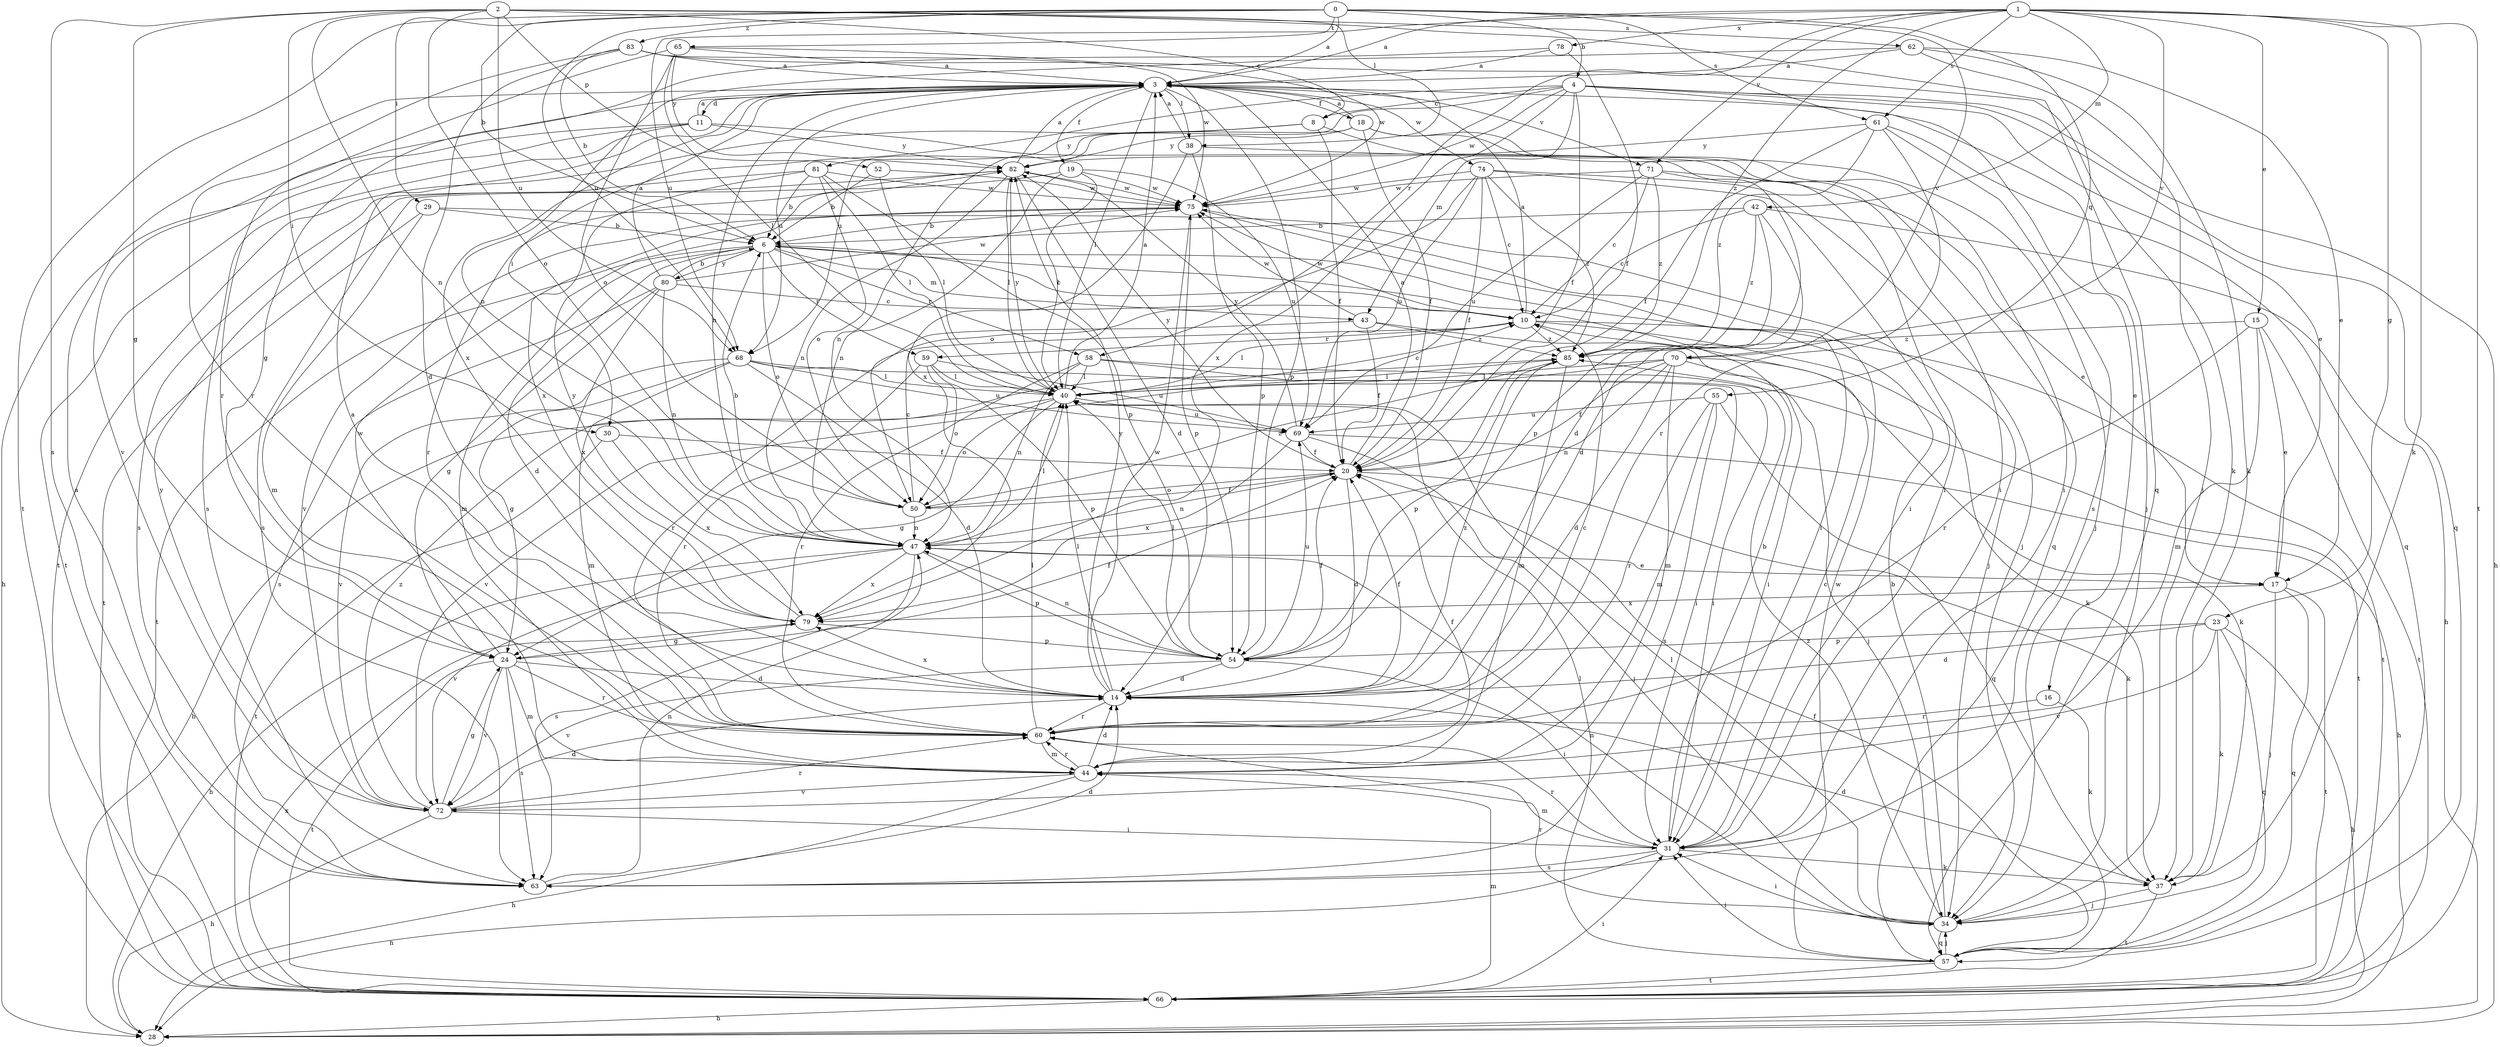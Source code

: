 strict digraph  {
0;
1;
2;
3;
4;
6;
8;
10;
11;
14;
15;
16;
17;
18;
19;
20;
23;
24;
28;
29;
30;
31;
34;
37;
38;
40;
42;
43;
44;
47;
50;
52;
54;
55;
57;
58;
59;
60;
61;
62;
63;
65;
66;
68;
69;
70;
71;
72;
74;
75;
78;
79;
80;
81;
82;
83;
85;
0 -> 3  [label=a];
0 -> 4  [label=b];
0 -> 6  [label=b];
0 -> 29  [label=i];
0 -> 55  [label=q];
0 -> 61  [label=s];
0 -> 65  [label=t];
0 -> 66  [label=t];
0 -> 68  [label=u];
0 -> 70  [label=v];
0 -> 83  [label=z];
1 -> 3  [label=a];
1 -> 15  [label=e];
1 -> 23  [label=g];
1 -> 37  [label=k];
1 -> 42  [label=m];
1 -> 58  [label=r];
1 -> 61  [label=s];
1 -> 66  [label=t];
1 -> 68  [label=u];
1 -> 70  [label=v];
1 -> 71  [label=v];
1 -> 78  [label=x];
1 -> 85  [label=z];
2 -> 8  [label=c];
2 -> 24  [label=g];
2 -> 30  [label=i];
2 -> 38  [label=l];
2 -> 47  [label=n];
2 -> 50  [label=o];
2 -> 52  [label=p];
2 -> 57  [label=q];
2 -> 62  [label=s];
2 -> 63  [label=s];
2 -> 68  [label=u];
3 -> 11  [label=d];
3 -> 18  [label=f];
3 -> 19  [label=f];
3 -> 34  [label=j];
3 -> 38  [label=l];
3 -> 40  [label=l];
3 -> 47  [label=n];
3 -> 54  [label=p];
3 -> 68  [label=u];
3 -> 71  [label=v];
3 -> 72  [label=v];
3 -> 74  [label=w];
3 -> 79  [label=x];
4 -> 8  [label=c];
4 -> 16  [label=e];
4 -> 17  [label=e];
4 -> 20  [label=f];
4 -> 28  [label=h];
4 -> 30  [label=i];
4 -> 43  [label=m];
4 -> 57  [label=q];
4 -> 68  [label=u];
4 -> 75  [label=w];
4 -> 79  [label=x];
6 -> 10  [label=c];
6 -> 14  [label=d];
6 -> 43  [label=m];
6 -> 44  [label=m];
6 -> 50  [label=o];
6 -> 58  [label=r];
6 -> 59  [label=r];
6 -> 66  [label=t];
6 -> 80  [label=y];
8 -> 20  [label=f];
8 -> 57  [label=q];
8 -> 66  [label=t];
8 -> 81  [label=y];
10 -> 3  [label=a];
10 -> 37  [label=k];
10 -> 40  [label=l];
10 -> 59  [label=r];
10 -> 66  [label=t];
10 -> 75  [label=w];
10 -> 85  [label=z];
11 -> 3  [label=a];
11 -> 28  [label=h];
11 -> 31  [label=i];
11 -> 63  [label=s];
11 -> 66  [label=t];
11 -> 82  [label=y];
14 -> 20  [label=f];
14 -> 40  [label=l];
14 -> 60  [label=r];
14 -> 75  [label=w];
14 -> 79  [label=x];
14 -> 82  [label=y];
14 -> 85  [label=z];
15 -> 17  [label=e];
15 -> 44  [label=m];
15 -> 60  [label=r];
15 -> 66  [label=t];
15 -> 85  [label=z];
16 -> 37  [label=k];
16 -> 60  [label=r];
17 -> 34  [label=j];
17 -> 57  [label=q];
17 -> 66  [label=t];
17 -> 79  [label=x];
18 -> 3  [label=a];
18 -> 20  [label=f];
18 -> 31  [label=i];
18 -> 34  [label=j];
18 -> 47  [label=n];
18 -> 82  [label=y];
19 -> 40  [label=l];
19 -> 47  [label=n];
19 -> 63  [label=s];
19 -> 69  [label=u];
19 -> 75  [label=w];
20 -> 3  [label=a];
20 -> 14  [label=d];
20 -> 37  [label=k];
20 -> 47  [label=n];
20 -> 50  [label=o];
20 -> 82  [label=y];
23 -> 14  [label=d];
23 -> 28  [label=h];
23 -> 37  [label=k];
23 -> 54  [label=p];
23 -> 57  [label=q];
23 -> 72  [label=v];
24 -> 14  [label=d];
24 -> 20  [label=f];
24 -> 44  [label=m];
24 -> 60  [label=r];
24 -> 63  [label=s];
24 -> 66  [label=t];
24 -> 72  [label=v];
24 -> 75  [label=w];
29 -> 6  [label=b];
29 -> 34  [label=j];
29 -> 44  [label=m];
29 -> 66  [label=t];
30 -> 20  [label=f];
30 -> 66  [label=t];
30 -> 79  [label=x];
31 -> 6  [label=b];
31 -> 10  [label=c];
31 -> 28  [label=h];
31 -> 37  [label=k];
31 -> 44  [label=m];
31 -> 60  [label=r];
31 -> 63  [label=s];
34 -> 6  [label=b];
34 -> 31  [label=i];
34 -> 40  [label=l];
34 -> 47  [label=n];
34 -> 57  [label=q];
34 -> 60  [label=r];
34 -> 85  [label=z];
37 -> 14  [label=d];
37 -> 34  [label=j];
37 -> 66  [label=t];
38 -> 3  [label=a];
38 -> 31  [label=i];
38 -> 54  [label=p];
38 -> 79  [label=x];
40 -> 3  [label=a];
40 -> 10  [label=c];
40 -> 24  [label=g];
40 -> 28  [label=h];
40 -> 50  [label=o];
40 -> 69  [label=u];
40 -> 82  [label=y];
42 -> 6  [label=b];
42 -> 10  [label=c];
42 -> 14  [label=d];
42 -> 28  [label=h];
42 -> 54  [label=p];
42 -> 85  [label=z];
43 -> 20  [label=f];
43 -> 31  [label=i];
43 -> 60  [label=r];
43 -> 75  [label=w];
43 -> 85  [label=z];
44 -> 14  [label=d];
44 -> 20  [label=f];
44 -> 28  [label=h];
44 -> 60  [label=r];
44 -> 72  [label=v];
47 -> 6  [label=b];
47 -> 17  [label=e];
47 -> 28  [label=h];
47 -> 40  [label=l];
47 -> 54  [label=p];
47 -> 63  [label=s];
47 -> 72  [label=v];
47 -> 79  [label=x];
50 -> 10  [label=c];
50 -> 20  [label=f];
50 -> 47  [label=n];
50 -> 85  [label=z];
52 -> 6  [label=b];
52 -> 40  [label=l];
52 -> 75  [label=w];
54 -> 14  [label=d];
54 -> 20  [label=f];
54 -> 31  [label=i];
54 -> 40  [label=l];
54 -> 47  [label=n];
54 -> 69  [label=u];
54 -> 72  [label=v];
55 -> 44  [label=m];
55 -> 57  [label=q];
55 -> 60  [label=r];
55 -> 63  [label=s];
55 -> 69  [label=u];
57 -> 20  [label=f];
57 -> 31  [label=i];
57 -> 34  [label=j];
57 -> 40  [label=l];
57 -> 66  [label=t];
57 -> 75  [label=w];
58 -> 31  [label=i];
58 -> 40  [label=l];
58 -> 47  [label=n];
58 -> 60  [label=r];
58 -> 66  [label=t];
59 -> 40  [label=l];
59 -> 50  [label=o];
59 -> 54  [label=p];
59 -> 60  [label=r];
59 -> 69  [label=u];
60 -> 3  [label=a];
60 -> 10  [label=c];
60 -> 40  [label=l];
60 -> 44  [label=m];
61 -> 20  [label=f];
61 -> 57  [label=q];
61 -> 60  [label=r];
61 -> 63  [label=s];
61 -> 82  [label=y];
61 -> 85  [label=z];
62 -> 3  [label=a];
62 -> 17  [label=e];
62 -> 34  [label=j];
62 -> 37  [label=k];
62 -> 47  [label=n];
63 -> 3  [label=a];
63 -> 14  [label=d];
63 -> 47  [label=n];
65 -> 3  [label=a];
65 -> 40  [label=l];
65 -> 50  [label=o];
65 -> 60  [label=r];
65 -> 75  [label=w];
65 -> 82  [label=y];
66 -> 28  [label=h];
66 -> 31  [label=i];
66 -> 44  [label=m];
66 -> 79  [label=x];
68 -> 14  [label=d];
68 -> 24  [label=g];
68 -> 31  [label=i];
68 -> 40  [label=l];
68 -> 44  [label=m];
68 -> 69  [label=u];
68 -> 72  [label=v];
69 -> 20  [label=f];
69 -> 28  [label=h];
69 -> 34  [label=j];
69 -> 79  [label=x];
69 -> 82  [label=y];
70 -> 14  [label=d];
70 -> 20  [label=f];
70 -> 34  [label=j];
70 -> 37  [label=k];
70 -> 40  [label=l];
70 -> 44  [label=m];
70 -> 47  [label=n];
70 -> 72  [label=v];
71 -> 10  [label=c];
71 -> 14  [label=d];
71 -> 17  [label=e];
71 -> 69  [label=u];
71 -> 75  [label=w];
71 -> 85  [label=z];
72 -> 14  [label=d];
72 -> 24  [label=g];
72 -> 28  [label=h];
72 -> 31  [label=i];
72 -> 60  [label=r];
72 -> 82  [label=y];
72 -> 85  [label=z];
74 -> 10  [label=c];
74 -> 20  [label=f];
74 -> 31  [label=i];
74 -> 34  [label=j];
74 -> 50  [label=o];
74 -> 69  [label=u];
74 -> 75  [label=w];
74 -> 85  [label=z];
75 -> 6  [label=b];
75 -> 31  [label=i];
75 -> 54  [label=p];
75 -> 72  [label=v];
78 -> 3  [label=a];
78 -> 20  [label=f];
78 -> 24  [label=g];
79 -> 24  [label=g];
79 -> 54  [label=p];
79 -> 82  [label=y];
80 -> 3  [label=a];
80 -> 6  [label=b];
80 -> 10  [label=c];
80 -> 24  [label=g];
80 -> 47  [label=n];
80 -> 63  [label=s];
80 -> 75  [label=w];
80 -> 79  [label=x];
81 -> 6  [label=b];
81 -> 40  [label=l];
81 -> 50  [label=o];
81 -> 54  [label=p];
81 -> 63  [label=s];
81 -> 75  [label=w];
81 -> 79  [label=x];
82 -> 3  [label=a];
82 -> 14  [label=d];
82 -> 40  [label=l];
82 -> 47  [label=n];
82 -> 60  [label=r];
82 -> 75  [label=w];
83 -> 3  [label=a];
83 -> 6  [label=b];
83 -> 14  [label=d];
83 -> 37  [label=k];
83 -> 60  [label=r];
83 -> 75  [label=w];
85 -> 40  [label=l];
85 -> 44  [label=m];
85 -> 54  [label=p];
}
